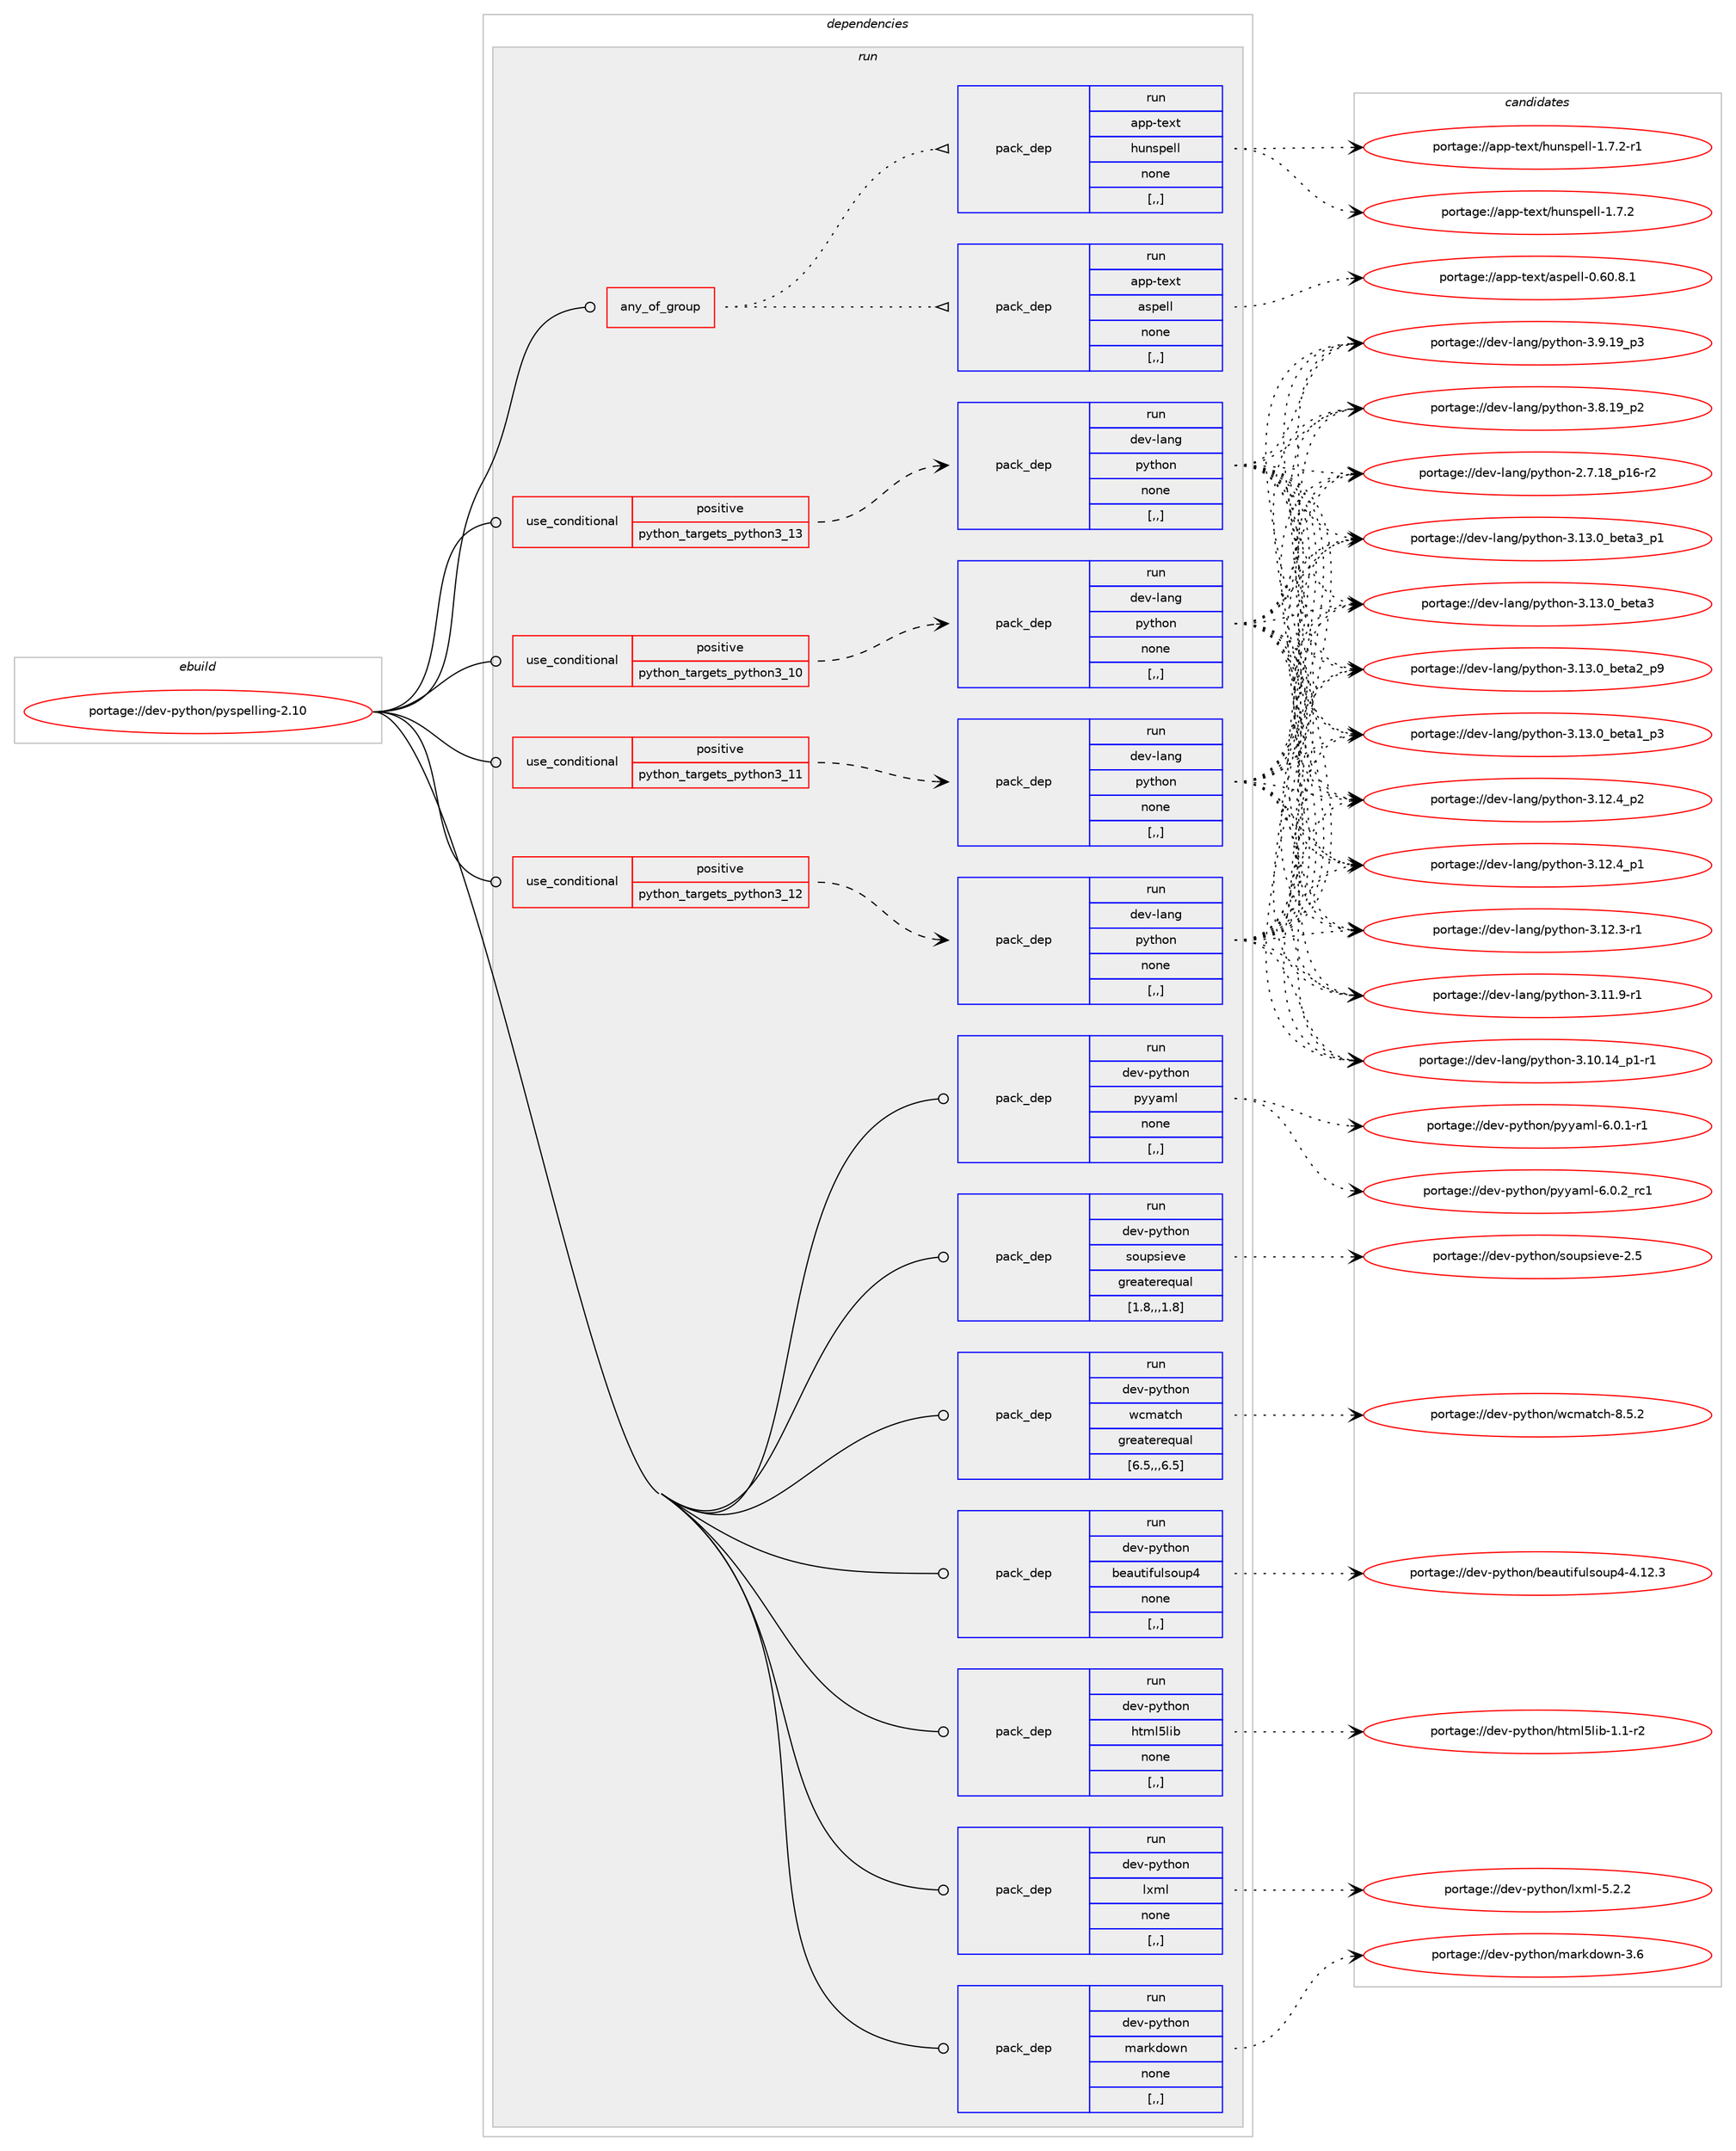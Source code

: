 digraph prolog {

# *************
# Graph options
# *************

newrank=true;
concentrate=true;
compound=true;
graph [rankdir=LR,fontname=Helvetica,fontsize=10,ranksep=1.5];#, ranksep=2.5, nodesep=0.2];
edge  [arrowhead=vee];
node  [fontname=Helvetica,fontsize=10];

# **********
# The ebuild
# **********

subgraph cluster_leftcol {
color=gray;
rank=same;
label=<<i>ebuild</i>>;
id [label="portage://dev-python/pyspelling-2.10", color=red, width=4, href="../dev-python/pyspelling-2.10.svg"];
}

# ****************
# The dependencies
# ****************

subgraph cluster_midcol {
color=gray;
label=<<i>dependencies</i>>;
subgraph cluster_compile {
fillcolor="#eeeeee";
style=filled;
label=<<i>compile</i>>;
}
subgraph cluster_compileandrun {
fillcolor="#eeeeee";
style=filled;
label=<<i>compile and run</i>>;
}
subgraph cluster_run {
fillcolor="#eeeeee";
style=filled;
label=<<i>run</i>>;
subgraph any1106 {
dependency157638 [label=<<TABLE BORDER="0" CELLBORDER="1" CELLSPACING="0" CELLPADDING="4"><TR><TD CELLPADDING="10">any_of_group</TD></TR></TABLE>>, shape=none, color=red];subgraph pack118974 {
dependency157639 [label=<<TABLE BORDER="0" CELLBORDER="1" CELLSPACING="0" CELLPADDING="4" WIDTH="220"><TR><TD ROWSPAN="6" CELLPADDING="30">pack_dep</TD></TR><TR><TD WIDTH="110">run</TD></TR><TR><TD>app-text</TD></TR><TR><TD>aspell</TD></TR><TR><TD>none</TD></TR><TR><TD>[,,]</TD></TR></TABLE>>, shape=none, color=blue];
}
dependency157638:e -> dependency157639:w [weight=20,style="dotted",arrowhead="oinv"];
subgraph pack118975 {
dependency157640 [label=<<TABLE BORDER="0" CELLBORDER="1" CELLSPACING="0" CELLPADDING="4" WIDTH="220"><TR><TD ROWSPAN="6" CELLPADDING="30">pack_dep</TD></TR><TR><TD WIDTH="110">run</TD></TR><TR><TD>app-text</TD></TR><TR><TD>hunspell</TD></TR><TR><TD>none</TD></TR><TR><TD>[,,]</TD></TR></TABLE>>, shape=none, color=blue];
}
dependency157638:e -> dependency157640:w [weight=20,style="dotted",arrowhead="oinv"];
}
id:e -> dependency157638:w [weight=20,style="solid",arrowhead="odot"];
subgraph cond37408 {
dependency157641 [label=<<TABLE BORDER="0" CELLBORDER="1" CELLSPACING="0" CELLPADDING="4"><TR><TD ROWSPAN="3" CELLPADDING="10">use_conditional</TD></TR><TR><TD>positive</TD></TR><TR><TD>python_targets_python3_10</TD></TR></TABLE>>, shape=none, color=red];
subgraph pack118976 {
dependency157642 [label=<<TABLE BORDER="0" CELLBORDER="1" CELLSPACING="0" CELLPADDING="4" WIDTH="220"><TR><TD ROWSPAN="6" CELLPADDING="30">pack_dep</TD></TR><TR><TD WIDTH="110">run</TD></TR><TR><TD>dev-lang</TD></TR><TR><TD>python</TD></TR><TR><TD>none</TD></TR><TR><TD>[,,]</TD></TR></TABLE>>, shape=none, color=blue];
}
dependency157641:e -> dependency157642:w [weight=20,style="dashed",arrowhead="vee"];
}
id:e -> dependency157641:w [weight=20,style="solid",arrowhead="odot"];
subgraph cond37409 {
dependency157643 [label=<<TABLE BORDER="0" CELLBORDER="1" CELLSPACING="0" CELLPADDING="4"><TR><TD ROWSPAN="3" CELLPADDING="10">use_conditional</TD></TR><TR><TD>positive</TD></TR><TR><TD>python_targets_python3_11</TD></TR></TABLE>>, shape=none, color=red];
subgraph pack118977 {
dependency157644 [label=<<TABLE BORDER="0" CELLBORDER="1" CELLSPACING="0" CELLPADDING="4" WIDTH="220"><TR><TD ROWSPAN="6" CELLPADDING="30">pack_dep</TD></TR><TR><TD WIDTH="110">run</TD></TR><TR><TD>dev-lang</TD></TR><TR><TD>python</TD></TR><TR><TD>none</TD></TR><TR><TD>[,,]</TD></TR></TABLE>>, shape=none, color=blue];
}
dependency157643:e -> dependency157644:w [weight=20,style="dashed",arrowhead="vee"];
}
id:e -> dependency157643:w [weight=20,style="solid",arrowhead="odot"];
subgraph cond37410 {
dependency157645 [label=<<TABLE BORDER="0" CELLBORDER="1" CELLSPACING="0" CELLPADDING="4"><TR><TD ROWSPAN="3" CELLPADDING="10">use_conditional</TD></TR><TR><TD>positive</TD></TR><TR><TD>python_targets_python3_12</TD></TR></TABLE>>, shape=none, color=red];
subgraph pack118978 {
dependency157646 [label=<<TABLE BORDER="0" CELLBORDER="1" CELLSPACING="0" CELLPADDING="4" WIDTH="220"><TR><TD ROWSPAN="6" CELLPADDING="30">pack_dep</TD></TR><TR><TD WIDTH="110">run</TD></TR><TR><TD>dev-lang</TD></TR><TR><TD>python</TD></TR><TR><TD>none</TD></TR><TR><TD>[,,]</TD></TR></TABLE>>, shape=none, color=blue];
}
dependency157645:e -> dependency157646:w [weight=20,style="dashed",arrowhead="vee"];
}
id:e -> dependency157645:w [weight=20,style="solid",arrowhead="odot"];
subgraph cond37411 {
dependency157647 [label=<<TABLE BORDER="0" CELLBORDER="1" CELLSPACING="0" CELLPADDING="4"><TR><TD ROWSPAN="3" CELLPADDING="10">use_conditional</TD></TR><TR><TD>positive</TD></TR><TR><TD>python_targets_python3_13</TD></TR></TABLE>>, shape=none, color=red];
subgraph pack118979 {
dependency157648 [label=<<TABLE BORDER="0" CELLBORDER="1" CELLSPACING="0" CELLPADDING="4" WIDTH="220"><TR><TD ROWSPAN="6" CELLPADDING="30">pack_dep</TD></TR><TR><TD WIDTH="110">run</TD></TR><TR><TD>dev-lang</TD></TR><TR><TD>python</TD></TR><TR><TD>none</TD></TR><TR><TD>[,,]</TD></TR></TABLE>>, shape=none, color=blue];
}
dependency157647:e -> dependency157648:w [weight=20,style="dashed",arrowhead="vee"];
}
id:e -> dependency157647:w [weight=20,style="solid",arrowhead="odot"];
subgraph pack118980 {
dependency157649 [label=<<TABLE BORDER="0" CELLBORDER="1" CELLSPACING="0" CELLPADDING="4" WIDTH="220"><TR><TD ROWSPAN="6" CELLPADDING="30">pack_dep</TD></TR><TR><TD WIDTH="110">run</TD></TR><TR><TD>dev-python</TD></TR><TR><TD>beautifulsoup4</TD></TR><TR><TD>none</TD></TR><TR><TD>[,,]</TD></TR></TABLE>>, shape=none, color=blue];
}
id:e -> dependency157649:w [weight=20,style="solid",arrowhead="odot"];
subgraph pack118981 {
dependency157650 [label=<<TABLE BORDER="0" CELLBORDER="1" CELLSPACING="0" CELLPADDING="4" WIDTH="220"><TR><TD ROWSPAN="6" CELLPADDING="30">pack_dep</TD></TR><TR><TD WIDTH="110">run</TD></TR><TR><TD>dev-python</TD></TR><TR><TD>html5lib</TD></TR><TR><TD>none</TD></TR><TR><TD>[,,]</TD></TR></TABLE>>, shape=none, color=blue];
}
id:e -> dependency157650:w [weight=20,style="solid",arrowhead="odot"];
subgraph pack118982 {
dependency157651 [label=<<TABLE BORDER="0" CELLBORDER="1" CELLSPACING="0" CELLPADDING="4" WIDTH="220"><TR><TD ROWSPAN="6" CELLPADDING="30">pack_dep</TD></TR><TR><TD WIDTH="110">run</TD></TR><TR><TD>dev-python</TD></TR><TR><TD>lxml</TD></TR><TR><TD>none</TD></TR><TR><TD>[,,]</TD></TR></TABLE>>, shape=none, color=blue];
}
id:e -> dependency157651:w [weight=20,style="solid",arrowhead="odot"];
subgraph pack118983 {
dependency157652 [label=<<TABLE BORDER="0" CELLBORDER="1" CELLSPACING="0" CELLPADDING="4" WIDTH="220"><TR><TD ROWSPAN="6" CELLPADDING="30">pack_dep</TD></TR><TR><TD WIDTH="110">run</TD></TR><TR><TD>dev-python</TD></TR><TR><TD>markdown</TD></TR><TR><TD>none</TD></TR><TR><TD>[,,]</TD></TR></TABLE>>, shape=none, color=blue];
}
id:e -> dependency157652:w [weight=20,style="solid",arrowhead="odot"];
subgraph pack118984 {
dependency157653 [label=<<TABLE BORDER="0" CELLBORDER="1" CELLSPACING="0" CELLPADDING="4" WIDTH="220"><TR><TD ROWSPAN="6" CELLPADDING="30">pack_dep</TD></TR><TR><TD WIDTH="110">run</TD></TR><TR><TD>dev-python</TD></TR><TR><TD>pyyaml</TD></TR><TR><TD>none</TD></TR><TR><TD>[,,]</TD></TR></TABLE>>, shape=none, color=blue];
}
id:e -> dependency157653:w [weight=20,style="solid",arrowhead="odot"];
subgraph pack118985 {
dependency157654 [label=<<TABLE BORDER="0" CELLBORDER="1" CELLSPACING="0" CELLPADDING="4" WIDTH="220"><TR><TD ROWSPAN="6" CELLPADDING="30">pack_dep</TD></TR><TR><TD WIDTH="110">run</TD></TR><TR><TD>dev-python</TD></TR><TR><TD>soupsieve</TD></TR><TR><TD>greaterequal</TD></TR><TR><TD>[1.8,,,1.8]</TD></TR></TABLE>>, shape=none, color=blue];
}
id:e -> dependency157654:w [weight=20,style="solid",arrowhead="odot"];
subgraph pack118986 {
dependency157655 [label=<<TABLE BORDER="0" CELLBORDER="1" CELLSPACING="0" CELLPADDING="4" WIDTH="220"><TR><TD ROWSPAN="6" CELLPADDING="30">pack_dep</TD></TR><TR><TD WIDTH="110">run</TD></TR><TR><TD>dev-python</TD></TR><TR><TD>wcmatch</TD></TR><TR><TD>greaterequal</TD></TR><TR><TD>[6.5,,,6.5]</TD></TR></TABLE>>, shape=none, color=blue];
}
id:e -> dependency157655:w [weight=20,style="solid",arrowhead="odot"];
}
}

# **************
# The candidates
# **************

subgraph cluster_choices {
rank=same;
color=gray;
label=<<i>candidates</i>>;

subgraph choice118974 {
color=black;
nodesep=1;
choice97112112451161011201164797115112101108108454846544846564649 [label="portage://app-text/aspell-0.60.8.1", color=red, width=4,href="../app-text/aspell-0.60.8.1.svg"];
dependency157639:e -> choice97112112451161011201164797115112101108108454846544846564649:w [style=dotted,weight="100"];
}
subgraph choice118975 {
color=black;
nodesep=1;
choice9711211245116101120116471041171101151121011081084549465546504511449 [label="portage://app-text/hunspell-1.7.2-r1", color=red, width=4,href="../app-text/hunspell-1.7.2-r1.svg"];
choice971121124511610112011647104117110115112101108108454946554650 [label="portage://app-text/hunspell-1.7.2", color=red, width=4,href="../app-text/hunspell-1.7.2.svg"];
dependency157640:e -> choice9711211245116101120116471041171101151121011081084549465546504511449:w [style=dotted,weight="100"];
dependency157640:e -> choice971121124511610112011647104117110115112101108108454946554650:w [style=dotted,weight="100"];
}
subgraph choice118976 {
color=black;
nodesep=1;
choice10010111845108971101034711212111610411111045514649514648959810111697519511249 [label="portage://dev-lang/python-3.13.0_beta3_p1", color=red, width=4,href="../dev-lang/python-3.13.0_beta3_p1.svg"];
choice1001011184510897110103471121211161041111104551464951464895981011169751 [label="portage://dev-lang/python-3.13.0_beta3", color=red, width=4,href="../dev-lang/python-3.13.0_beta3.svg"];
choice10010111845108971101034711212111610411111045514649514648959810111697509511257 [label="portage://dev-lang/python-3.13.0_beta2_p9", color=red, width=4,href="../dev-lang/python-3.13.0_beta2_p9.svg"];
choice10010111845108971101034711212111610411111045514649514648959810111697499511251 [label="portage://dev-lang/python-3.13.0_beta1_p3", color=red, width=4,href="../dev-lang/python-3.13.0_beta1_p3.svg"];
choice100101118451089711010347112121116104111110455146495046529511250 [label="portage://dev-lang/python-3.12.4_p2", color=red, width=4,href="../dev-lang/python-3.12.4_p2.svg"];
choice100101118451089711010347112121116104111110455146495046529511249 [label="portage://dev-lang/python-3.12.4_p1", color=red, width=4,href="../dev-lang/python-3.12.4_p1.svg"];
choice100101118451089711010347112121116104111110455146495046514511449 [label="portage://dev-lang/python-3.12.3-r1", color=red, width=4,href="../dev-lang/python-3.12.3-r1.svg"];
choice100101118451089711010347112121116104111110455146494946574511449 [label="portage://dev-lang/python-3.11.9-r1", color=red, width=4,href="../dev-lang/python-3.11.9-r1.svg"];
choice100101118451089711010347112121116104111110455146494846495295112494511449 [label="portage://dev-lang/python-3.10.14_p1-r1", color=red, width=4,href="../dev-lang/python-3.10.14_p1-r1.svg"];
choice100101118451089711010347112121116104111110455146574649579511251 [label="portage://dev-lang/python-3.9.19_p3", color=red, width=4,href="../dev-lang/python-3.9.19_p3.svg"];
choice100101118451089711010347112121116104111110455146564649579511250 [label="portage://dev-lang/python-3.8.19_p2", color=red, width=4,href="../dev-lang/python-3.8.19_p2.svg"];
choice100101118451089711010347112121116104111110455046554649569511249544511450 [label="portage://dev-lang/python-2.7.18_p16-r2", color=red, width=4,href="../dev-lang/python-2.7.18_p16-r2.svg"];
dependency157642:e -> choice10010111845108971101034711212111610411111045514649514648959810111697519511249:w [style=dotted,weight="100"];
dependency157642:e -> choice1001011184510897110103471121211161041111104551464951464895981011169751:w [style=dotted,weight="100"];
dependency157642:e -> choice10010111845108971101034711212111610411111045514649514648959810111697509511257:w [style=dotted,weight="100"];
dependency157642:e -> choice10010111845108971101034711212111610411111045514649514648959810111697499511251:w [style=dotted,weight="100"];
dependency157642:e -> choice100101118451089711010347112121116104111110455146495046529511250:w [style=dotted,weight="100"];
dependency157642:e -> choice100101118451089711010347112121116104111110455146495046529511249:w [style=dotted,weight="100"];
dependency157642:e -> choice100101118451089711010347112121116104111110455146495046514511449:w [style=dotted,weight="100"];
dependency157642:e -> choice100101118451089711010347112121116104111110455146494946574511449:w [style=dotted,weight="100"];
dependency157642:e -> choice100101118451089711010347112121116104111110455146494846495295112494511449:w [style=dotted,weight="100"];
dependency157642:e -> choice100101118451089711010347112121116104111110455146574649579511251:w [style=dotted,weight="100"];
dependency157642:e -> choice100101118451089711010347112121116104111110455146564649579511250:w [style=dotted,weight="100"];
dependency157642:e -> choice100101118451089711010347112121116104111110455046554649569511249544511450:w [style=dotted,weight="100"];
}
subgraph choice118977 {
color=black;
nodesep=1;
choice10010111845108971101034711212111610411111045514649514648959810111697519511249 [label="portage://dev-lang/python-3.13.0_beta3_p1", color=red, width=4,href="../dev-lang/python-3.13.0_beta3_p1.svg"];
choice1001011184510897110103471121211161041111104551464951464895981011169751 [label="portage://dev-lang/python-3.13.0_beta3", color=red, width=4,href="../dev-lang/python-3.13.0_beta3.svg"];
choice10010111845108971101034711212111610411111045514649514648959810111697509511257 [label="portage://dev-lang/python-3.13.0_beta2_p9", color=red, width=4,href="../dev-lang/python-3.13.0_beta2_p9.svg"];
choice10010111845108971101034711212111610411111045514649514648959810111697499511251 [label="portage://dev-lang/python-3.13.0_beta1_p3", color=red, width=4,href="../dev-lang/python-3.13.0_beta1_p3.svg"];
choice100101118451089711010347112121116104111110455146495046529511250 [label="portage://dev-lang/python-3.12.4_p2", color=red, width=4,href="../dev-lang/python-3.12.4_p2.svg"];
choice100101118451089711010347112121116104111110455146495046529511249 [label="portage://dev-lang/python-3.12.4_p1", color=red, width=4,href="../dev-lang/python-3.12.4_p1.svg"];
choice100101118451089711010347112121116104111110455146495046514511449 [label="portage://dev-lang/python-3.12.3-r1", color=red, width=4,href="../dev-lang/python-3.12.3-r1.svg"];
choice100101118451089711010347112121116104111110455146494946574511449 [label="portage://dev-lang/python-3.11.9-r1", color=red, width=4,href="../dev-lang/python-3.11.9-r1.svg"];
choice100101118451089711010347112121116104111110455146494846495295112494511449 [label="portage://dev-lang/python-3.10.14_p1-r1", color=red, width=4,href="../dev-lang/python-3.10.14_p1-r1.svg"];
choice100101118451089711010347112121116104111110455146574649579511251 [label="portage://dev-lang/python-3.9.19_p3", color=red, width=4,href="../dev-lang/python-3.9.19_p3.svg"];
choice100101118451089711010347112121116104111110455146564649579511250 [label="portage://dev-lang/python-3.8.19_p2", color=red, width=4,href="../dev-lang/python-3.8.19_p2.svg"];
choice100101118451089711010347112121116104111110455046554649569511249544511450 [label="portage://dev-lang/python-2.7.18_p16-r2", color=red, width=4,href="../dev-lang/python-2.7.18_p16-r2.svg"];
dependency157644:e -> choice10010111845108971101034711212111610411111045514649514648959810111697519511249:w [style=dotted,weight="100"];
dependency157644:e -> choice1001011184510897110103471121211161041111104551464951464895981011169751:w [style=dotted,weight="100"];
dependency157644:e -> choice10010111845108971101034711212111610411111045514649514648959810111697509511257:w [style=dotted,weight="100"];
dependency157644:e -> choice10010111845108971101034711212111610411111045514649514648959810111697499511251:w [style=dotted,weight="100"];
dependency157644:e -> choice100101118451089711010347112121116104111110455146495046529511250:w [style=dotted,weight="100"];
dependency157644:e -> choice100101118451089711010347112121116104111110455146495046529511249:w [style=dotted,weight="100"];
dependency157644:e -> choice100101118451089711010347112121116104111110455146495046514511449:w [style=dotted,weight="100"];
dependency157644:e -> choice100101118451089711010347112121116104111110455146494946574511449:w [style=dotted,weight="100"];
dependency157644:e -> choice100101118451089711010347112121116104111110455146494846495295112494511449:w [style=dotted,weight="100"];
dependency157644:e -> choice100101118451089711010347112121116104111110455146574649579511251:w [style=dotted,weight="100"];
dependency157644:e -> choice100101118451089711010347112121116104111110455146564649579511250:w [style=dotted,weight="100"];
dependency157644:e -> choice100101118451089711010347112121116104111110455046554649569511249544511450:w [style=dotted,weight="100"];
}
subgraph choice118978 {
color=black;
nodesep=1;
choice10010111845108971101034711212111610411111045514649514648959810111697519511249 [label="portage://dev-lang/python-3.13.0_beta3_p1", color=red, width=4,href="../dev-lang/python-3.13.0_beta3_p1.svg"];
choice1001011184510897110103471121211161041111104551464951464895981011169751 [label="portage://dev-lang/python-3.13.0_beta3", color=red, width=4,href="../dev-lang/python-3.13.0_beta3.svg"];
choice10010111845108971101034711212111610411111045514649514648959810111697509511257 [label="portage://dev-lang/python-3.13.0_beta2_p9", color=red, width=4,href="../dev-lang/python-3.13.0_beta2_p9.svg"];
choice10010111845108971101034711212111610411111045514649514648959810111697499511251 [label="portage://dev-lang/python-3.13.0_beta1_p3", color=red, width=4,href="../dev-lang/python-3.13.0_beta1_p3.svg"];
choice100101118451089711010347112121116104111110455146495046529511250 [label="portage://dev-lang/python-3.12.4_p2", color=red, width=4,href="../dev-lang/python-3.12.4_p2.svg"];
choice100101118451089711010347112121116104111110455146495046529511249 [label="portage://dev-lang/python-3.12.4_p1", color=red, width=4,href="../dev-lang/python-3.12.4_p1.svg"];
choice100101118451089711010347112121116104111110455146495046514511449 [label="portage://dev-lang/python-3.12.3-r1", color=red, width=4,href="../dev-lang/python-3.12.3-r1.svg"];
choice100101118451089711010347112121116104111110455146494946574511449 [label="portage://dev-lang/python-3.11.9-r1", color=red, width=4,href="../dev-lang/python-3.11.9-r1.svg"];
choice100101118451089711010347112121116104111110455146494846495295112494511449 [label="portage://dev-lang/python-3.10.14_p1-r1", color=red, width=4,href="../dev-lang/python-3.10.14_p1-r1.svg"];
choice100101118451089711010347112121116104111110455146574649579511251 [label="portage://dev-lang/python-3.9.19_p3", color=red, width=4,href="../dev-lang/python-3.9.19_p3.svg"];
choice100101118451089711010347112121116104111110455146564649579511250 [label="portage://dev-lang/python-3.8.19_p2", color=red, width=4,href="../dev-lang/python-3.8.19_p2.svg"];
choice100101118451089711010347112121116104111110455046554649569511249544511450 [label="portage://dev-lang/python-2.7.18_p16-r2", color=red, width=4,href="../dev-lang/python-2.7.18_p16-r2.svg"];
dependency157646:e -> choice10010111845108971101034711212111610411111045514649514648959810111697519511249:w [style=dotted,weight="100"];
dependency157646:e -> choice1001011184510897110103471121211161041111104551464951464895981011169751:w [style=dotted,weight="100"];
dependency157646:e -> choice10010111845108971101034711212111610411111045514649514648959810111697509511257:w [style=dotted,weight="100"];
dependency157646:e -> choice10010111845108971101034711212111610411111045514649514648959810111697499511251:w [style=dotted,weight="100"];
dependency157646:e -> choice100101118451089711010347112121116104111110455146495046529511250:w [style=dotted,weight="100"];
dependency157646:e -> choice100101118451089711010347112121116104111110455146495046529511249:w [style=dotted,weight="100"];
dependency157646:e -> choice100101118451089711010347112121116104111110455146495046514511449:w [style=dotted,weight="100"];
dependency157646:e -> choice100101118451089711010347112121116104111110455146494946574511449:w [style=dotted,weight="100"];
dependency157646:e -> choice100101118451089711010347112121116104111110455146494846495295112494511449:w [style=dotted,weight="100"];
dependency157646:e -> choice100101118451089711010347112121116104111110455146574649579511251:w [style=dotted,weight="100"];
dependency157646:e -> choice100101118451089711010347112121116104111110455146564649579511250:w [style=dotted,weight="100"];
dependency157646:e -> choice100101118451089711010347112121116104111110455046554649569511249544511450:w [style=dotted,weight="100"];
}
subgraph choice118979 {
color=black;
nodesep=1;
choice10010111845108971101034711212111610411111045514649514648959810111697519511249 [label="portage://dev-lang/python-3.13.0_beta3_p1", color=red, width=4,href="../dev-lang/python-3.13.0_beta3_p1.svg"];
choice1001011184510897110103471121211161041111104551464951464895981011169751 [label="portage://dev-lang/python-3.13.0_beta3", color=red, width=4,href="../dev-lang/python-3.13.0_beta3.svg"];
choice10010111845108971101034711212111610411111045514649514648959810111697509511257 [label="portage://dev-lang/python-3.13.0_beta2_p9", color=red, width=4,href="../dev-lang/python-3.13.0_beta2_p9.svg"];
choice10010111845108971101034711212111610411111045514649514648959810111697499511251 [label="portage://dev-lang/python-3.13.0_beta1_p3", color=red, width=4,href="../dev-lang/python-3.13.0_beta1_p3.svg"];
choice100101118451089711010347112121116104111110455146495046529511250 [label="portage://dev-lang/python-3.12.4_p2", color=red, width=4,href="../dev-lang/python-3.12.4_p2.svg"];
choice100101118451089711010347112121116104111110455146495046529511249 [label="portage://dev-lang/python-3.12.4_p1", color=red, width=4,href="../dev-lang/python-3.12.4_p1.svg"];
choice100101118451089711010347112121116104111110455146495046514511449 [label="portage://dev-lang/python-3.12.3-r1", color=red, width=4,href="../dev-lang/python-3.12.3-r1.svg"];
choice100101118451089711010347112121116104111110455146494946574511449 [label="portage://dev-lang/python-3.11.9-r1", color=red, width=4,href="../dev-lang/python-3.11.9-r1.svg"];
choice100101118451089711010347112121116104111110455146494846495295112494511449 [label="portage://dev-lang/python-3.10.14_p1-r1", color=red, width=4,href="../dev-lang/python-3.10.14_p1-r1.svg"];
choice100101118451089711010347112121116104111110455146574649579511251 [label="portage://dev-lang/python-3.9.19_p3", color=red, width=4,href="../dev-lang/python-3.9.19_p3.svg"];
choice100101118451089711010347112121116104111110455146564649579511250 [label="portage://dev-lang/python-3.8.19_p2", color=red, width=4,href="../dev-lang/python-3.8.19_p2.svg"];
choice100101118451089711010347112121116104111110455046554649569511249544511450 [label="portage://dev-lang/python-2.7.18_p16-r2", color=red, width=4,href="../dev-lang/python-2.7.18_p16-r2.svg"];
dependency157648:e -> choice10010111845108971101034711212111610411111045514649514648959810111697519511249:w [style=dotted,weight="100"];
dependency157648:e -> choice1001011184510897110103471121211161041111104551464951464895981011169751:w [style=dotted,weight="100"];
dependency157648:e -> choice10010111845108971101034711212111610411111045514649514648959810111697509511257:w [style=dotted,weight="100"];
dependency157648:e -> choice10010111845108971101034711212111610411111045514649514648959810111697499511251:w [style=dotted,weight="100"];
dependency157648:e -> choice100101118451089711010347112121116104111110455146495046529511250:w [style=dotted,weight="100"];
dependency157648:e -> choice100101118451089711010347112121116104111110455146495046529511249:w [style=dotted,weight="100"];
dependency157648:e -> choice100101118451089711010347112121116104111110455146495046514511449:w [style=dotted,weight="100"];
dependency157648:e -> choice100101118451089711010347112121116104111110455146494946574511449:w [style=dotted,weight="100"];
dependency157648:e -> choice100101118451089711010347112121116104111110455146494846495295112494511449:w [style=dotted,weight="100"];
dependency157648:e -> choice100101118451089711010347112121116104111110455146574649579511251:w [style=dotted,weight="100"];
dependency157648:e -> choice100101118451089711010347112121116104111110455146564649579511250:w [style=dotted,weight="100"];
dependency157648:e -> choice100101118451089711010347112121116104111110455046554649569511249544511450:w [style=dotted,weight="100"];
}
subgraph choice118980 {
color=black;
nodesep=1;
choice100101118451121211161041111104798101971171161051021171081151111171125245524649504651 [label="portage://dev-python/beautifulsoup4-4.12.3", color=red, width=4,href="../dev-python/beautifulsoup4-4.12.3.svg"];
dependency157649:e -> choice100101118451121211161041111104798101971171161051021171081151111171125245524649504651:w [style=dotted,weight="100"];
}
subgraph choice118981 {
color=black;
nodesep=1;
choice10010111845112121116104111110471041161091085310810598454946494511450 [label="portage://dev-python/html5lib-1.1-r2", color=red, width=4,href="../dev-python/html5lib-1.1-r2.svg"];
dependency157650:e -> choice10010111845112121116104111110471041161091085310810598454946494511450:w [style=dotted,weight="100"];
}
subgraph choice118982 {
color=black;
nodesep=1;
choice1001011184511212111610411111047108120109108455346504650 [label="portage://dev-python/lxml-5.2.2", color=red, width=4,href="../dev-python/lxml-5.2.2.svg"];
dependency157651:e -> choice1001011184511212111610411111047108120109108455346504650:w [style=dotted,weight="100"];
}
subgraph choice118983 {
color=black;
nodesep=1;
choice10010111845112121116104111110471099711410710011111911045514654 [label="portage://dev-python/markdown-3.6", color=red, width=4,href="../dev-python/markdown-3.6.svg"];
dependency157652:e -> choice10010111845112121116104111110471099711410710011111911045514654:w [style=dotted,weight="100"];
}
subgraph choice118984 {
color=black;
nodesep=1;
choice100101118451121211161041111104711212112197109108455446484650951149949 [label="portage://dev-python/pyyaml-6.0.2_rc1", color=red, width=4,href="../dev-python/pyyaml-6.0.2_rc1.svg"];
choice1001011184511212111610411111047112121121971091084554464846494511449 [label="portage://dev-python/pyyaml-6.0.1-r1", color=red, width=4,href="../dev-python/pyyaml-6.0.1-r1.svg"];
dependency157653:e -> choice100101118451121211161041111104711212112197109108455446484650951149949:w [style=dotted,weight="100"];
dependency157653:e -> choice1001011184511212111610411111047112121121971091084554464846494511449:w [style=dotted,weight="100"];
}
subgraph choice118985 {
color=black;
nodesep=1;
choice100101118451121211161041111104711511111711211510510111810145504653 [label="portage://dev-python/soupsieve-2.5", color=red, width=4,href="../dev-python/soupsieve-2.5.svg"];
dependency157654:e -> choice100101118451121211161041111104711511111711211510510111810145504653:w [style=dotted,weight="100"];
}
subgraph choice118986 {
color=black;
nodesep=1;
choice1001011184511212111610411111047119991099711699104455646534650 [label="portage://dev-python/wcmatch-8.5.2", color=red, width=4,href="../dev-python/wcmatch-8.5.2.svg"];
dependency157655:e -> choice1001011184511212111610411111047119991099711699104455646534650:w [style=dotted,weight="100"];
}
}

}
